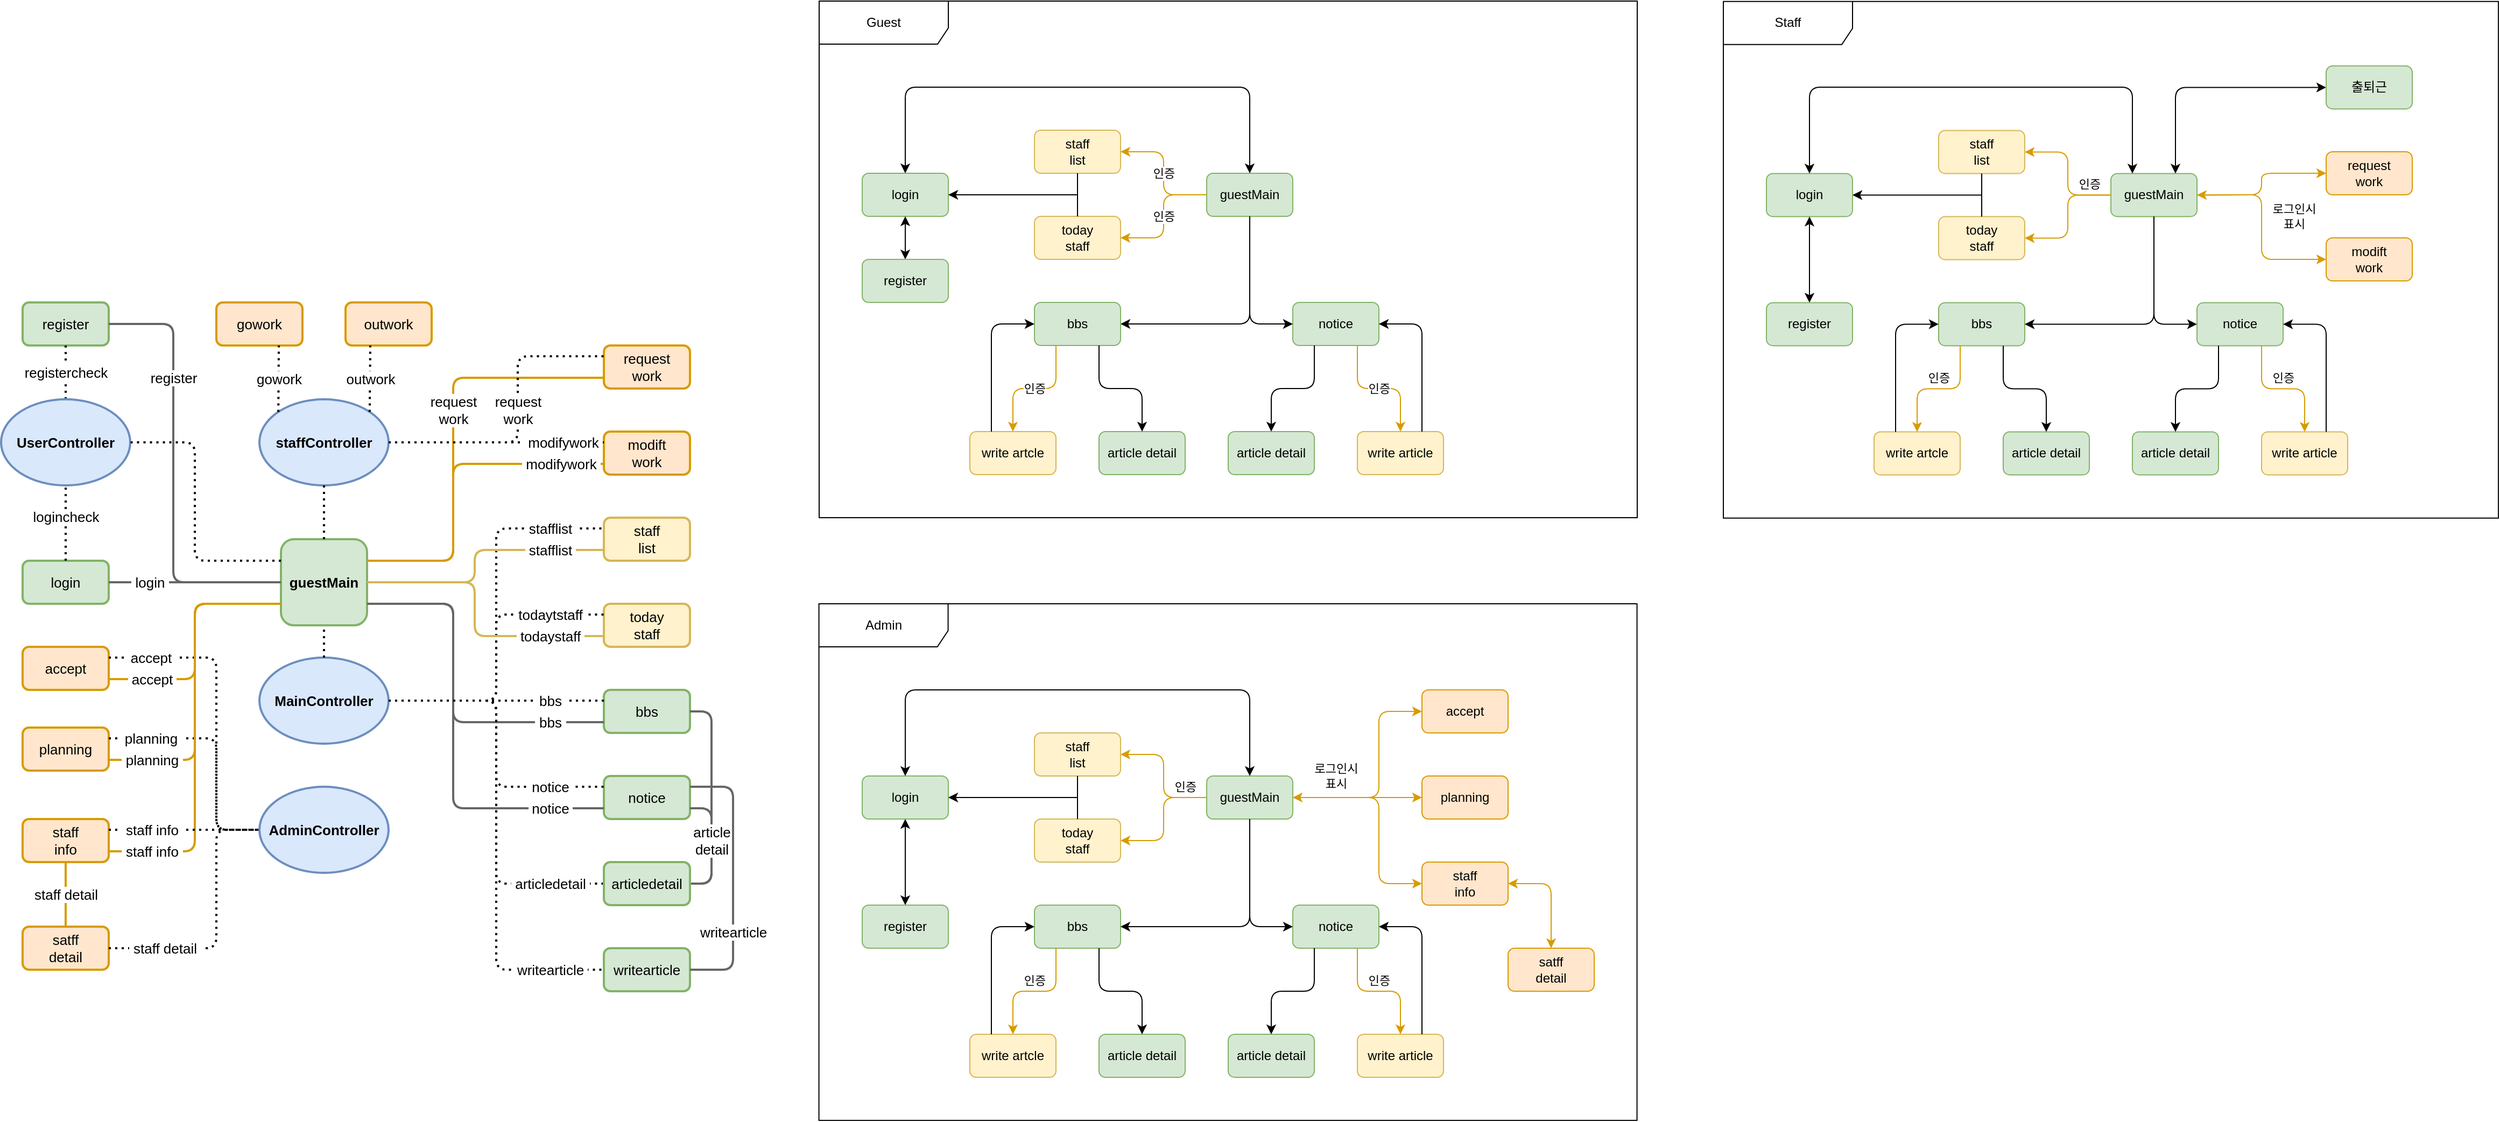 <mxfile version="11.0.4" type="device"><diagram name="Antpeople" id="c7558073-3199-34d8-9f00-42111426c3f3"><mxGraphModel dx="1928" dy="584" grid="1" gridSize="10" guides="1" tooltips="1" connect="1" arrows="1" fold="1" page="1" pageScale="1" pageWidth="826" pageHeight="1169" background="#ffffff" math="0" shadow="0"><root><mxCell id="0"/><mxCell id="1" parent="0"/><mxCell id="VFQ5UZWe9oH3V-UvIsWn-4" value="login" style="rounded=1;whiteSpace=wrap;html=1;fillColor=#d5e8d4;strokeColor=#82b366;" parent="1" vertex="1"><mxGeometry x="80" y="200" width="80" height="40" as="geometry"/></mxCell><mxCell id="VFQ5UZWe9oH3V-UvIsWn-6" value="staff&lt;br&gt;list" style="rounded=1;whiteSpace=wrap;html=1;fillColor=#fff2cc;strokeColor=#d6b656;" parent="1" vertex="1"><mxGeometry x="240" y="160" width="80" height="40" as="geometry"/></mxCell><mxCell id="VFQ5UZWe9oH3V-UvIsWn-7" value="today&lt;br&gt;staff" style="rounded=1;whiteSpace=wrap;html=1;fillColor=#fff2cc;strokeColor=#d6b656;" parent="1" vertex="1"><mxGeometry x="240" y="240" width="80" height="40" as="geometry"/></mxCell><mxCell id="VFQ5UZWe9oH3V-UvIsWn-9" value="" style="endArrow=classic;html=1;entryX=1;entryY=0.5;entryDx=0;entryDy=0;" parent="1" target="VFQ5UZWe9oH3V-UvIsWn-4" edge="1"><mxGeometry width="50" height="50" relative="1" as="geometry"><mxPoint x="280" y="220" as="sourcePoint"/><mxPoint x="-40" y="380" as="targetPoint"/></mxGeometry></mxCell><mxCell id="VFQ5UZWe9oH3V-UvIsWn-12" value="" style="endArrow=none;html=1;entryX=0.5;entryY=1;entryDx=0;entryDy=0;exitX=0.5;exitY=0;exitDx=0;exitDy=0;" parent="1" source="VFQ5UZWe9oH3V-UvIsWn-7" target="VFQ5UZWe9oH3V-UvIsWn-6" edge="1"><mxGeometry width="50" height="50" relative="1" as="geometry"><mxPoint x="-90" y="430" as="sourcePoint"/><mxPoint x="-40" y="380" as="targetPoint"/></mxGeometry></mxCell><mxCell id="VFQ5UZWe9oH3V-UvIsWn-13" value="guestMain" style="rounded=1;whiteSpace=wrap;html=1;fillColor=#d5e8d4;strokeColor=#82b366;" parent="1" vertex="1"><mxGeometry x="400" y="200" width="80" height="40" as="geometry"/></mxCell><mxCell id="VFQ5UZWe9oH3V-UvIsWn-14" value="" style="endArrow=classic;html=1;entryX=0.5;entryY=0;entryDx=0;entryDy=0;exitX=0.5;exitY=0;exitDx=0;exitDy=0;startArrow=classic;startFill=1;" parent="1" source="VFQ5UZWe9oH3V-UvIsWn-13" target="VFQ5UZWe9oH3V-UvIsWn-4" edge="1"><mxGeometry width="50" height="50" relative="1" as="geometry"><mxPoint x="-80" y="350" as="sourcePoint"/><mxPoint x="-30" y="300" as="targetPoint"/><Array as="points"><mxPoint x="440" y="120"/><mxPoint x="280" y="120"/><mxPoint x="120" y="120"/></Array></mxGeometry></mxCell><mxCell id="VFQ5UZWe9oH3V-UvIsWn-15" value="인증" style="endArrow=classic;html=1;entryX=1;entryY=0.5;entryDx=0;entryDy=0;exitX=0;exitY=0.5;exitDx=0;exitDy=0;fillColor=#ffe6cc;strokeColor=#d79b00;" parent="1" source="VFQ5UZWe9oH3V-UvIsWn-13" target="VFQ5UZWe9oH3V-UvIsWn-6" edge="1"><mxGeometry width="50" height="50" relative="1" as="geometry"><mxPoint x="-80" y="350" as="sourcePoint"/><mxPoint x="-30" y="300" as="targetPoint"/><Array as="points"><mxPoint x="360" y="220"/><mxPoint x="360" y="180"/></Array></mxGeometry></mxCell><mxCell id="VFQ5UZWe9oH3V-UvIsWn-16" value="인증" style="endArrow=classic;html=1;entryX=1;entryY=0.5;entryDx=0;entryDy=0;fillColor=#ffe6cc;strokeColor=#d79b00;" parent="1" target="VFQ5UZWe9oH3V-UvIsWn-7" edge="1"><mxGeometry width="50" height="50" relative="1" as="geometry"><mxPoint x="400" y="220" as="sourcePoint"/><mxPoint x="330" y="190" as="targetPoint"/><Array as="points"><mxPoint x="360" y="220"/><mxPoint x="360" y="260"/></Array></mxGeometry></mxCell><mxCell id="VFQ5UZWe9oH3V-UvIsWn-17" value="notice" style="rounded=1;whiteSpace=wrap;html=1;fillColor=#d5e8d4;strokeColor=#82b366;" parent="1" vertex="1"><mxGeometry x="480" y="320" width="80" height="40" as="geometry"/></mxCell><mxCell id="VFQ5UZWe9oH3V-UvIsWn-18" value="" style="endArrow=classic;html=1;exitX=0.5;exitY=1;exitDx=0;exitDy=0;entryX=1;entryY=0.5;entryDx=0;entryDy=0;" parent="1" source="VFQ5UZWe9oH3V-UvIsWn-13" target="VFQ5UZWe9oH3V-UvIsWn-20" edge="1"><mxGeometry width="50" height="50" relative="1" as="geometry"><mxPoint x="-80" y="430" as="sourcePoint"/><mxPoint x="-30" y="380" as="targetPoint"/><Array as="points"><mxPoint x="440" y="280"/><mxPoint x="440" y="340"/><mxPoint x="360" y="340"/></Array></mxGeometry></mxCell><mxCell id="VFQ5UZWe9oH3V-UvIsWn-20" value="bbs" style="rounded=1;whiteSpace=wrap;html=1;fillColor=#d5e8d4;strokeColor=#82b366;" parent="1" vertex="1"><mxGeometry x="240" y="320" width="80" height="40" as="geometry"/></mxCell><mxCell id="VFQ5UZWe9oH3V-UvIsWn-28" style="edgeStyle=orthogonalEdgeStyle;rounded=0;orthogonalLoop=1;jettySize=auto;html=1;entryX=0.5;entryY=1;entryDx=0;entryDy=0;startArrow=classic;startFill=1;endArrow=classic;endFill=1;" parent="1" source="VFQ5UZWe9oH3V-UvIsWn-24" target="VFQ5UZWe9oH3V-UvIsWn-4" edge="1"><mxGeometry relative="1" as="geometry"/></mxCell><mxCell id="VFQ5UZWe9oH3V-UvIsWn-24" value="register" style="rounded=1;whiteSpace=wrap;html=1;fillColor=#d5e8d4;strokeColor=#82b366;" parent="1" vertex="1"><mxGeometry x="80" y="280" width="80" height="40" as="geometry"/></mxCell><mxCell id="VFQ5UZWe9oH3V-UvIsWn-29" value="write artcle" style="rounded=1;whiteSpace=wrap;html=1;fillColor=#fff2cc;strokeColor=#d6b656;" parent="1" vertex="1"><mxGeometry x="180" y="440" width="80" height="40" as="geometry"/></mxCell><mxCell id="VFQ5UZWe9oH3V-UvIsWn-31" value="write article" style="rounded=1;whiteSpace=wrap;html=1;fillColor=#fff2cc;strokeColor=#d6b656;" parent="1" vertex="1"><mxGeometry x="540" y="440" width="80" height="40" as="geometry"/></mxCell><mxCell id="VFQ5UZWe9oH3V-UvIsWn-37" value="인증" style="endArrow=classic;html=1;entryX=0.5;entryY=0;entryDx=0;entryDy=0;exitX=0.25;exitY=1;exitDx=0;exitDy=0;fillColor=#ffe6cc;strokeColor=#d79b00;" parent="1" source="VFQ5UZWe9oH3V-UvIsWn-20" target="VFQ5UZWe9oH3V-UvIsWn-29" edge="1"><mxGeometry width="50" height="50" relative="1" as="geometry"><mxPoint x="-40" y="550" as="sourcePoint"/><mxPoint x="10" y="500" as="targetPoint"/><Array as="points"><mxPoint x="260" y="400"/><mxPoint x="220" y="400"/></Array></mxGeometry></mxCell><mxCell id="VFQ5UZWe9oH3V-UvIsWn-38" value="" style="endArrow=classic;html=1;entryX=0;entryY=0.5;entryDx=0;entryDy=0;exitX=0.25;exitY=0;exitDx=0;exitDy=0;" parent="1" source="VFQ5UZWe9oH3V-UvIsWn-29" target="VFQ5UZWe9oH3V-UvIsWn-20" edge="1"><mxGeometry width="50" height="50" relative="1" as="geometry"><mxPoint x="-40" y="550" as="sourcePoint"/><mxPoint x="10" y="500" as="targetPoint"/><Array as="points"><mxPoint x="200" y="340"/></Array></mxGeometry></mxCell><mxCell id="VFQ5UZWe9oH3V-UvIsWn-39" value="article detail" style="rounded=1;whiteSpace=wrap;html=1;fillColor=#d5e8d4;strokeColor=#82b366;" parent="1" vertex="1"><mxGeometry x="300" y="440" width="80" height="40" as="geometry"/></mxCell><mxCell id="VFQ5UZWe9oH3V-UvIsWn-41" value="" style="endArrow=classic;html=1;entryX=0.5;entryY=0;entryDx=0;entryDy=0;exitX=0.75;exitY=1;exitDx=0;exitDy=0;" parent="1" source="VFQ5UZWe9oH3V-UvIsWn-20" target="VFQ5UZWe9oH3V-UvIsWn-39" edge="1"><mxGeometry width="50" height="50" relative="1" as="geometry"><mxPoint x="-40" y="550" as="sourcePoint"/><mxPoint x="10" y="500" as="targetPoint"/><Array as="points"><mxPoint x="300" y="400"/><mxPoint x="340" y="400"/></Array></mxGeometry></mxCell><mxCell id="VFQ5UZWe9oH3V-UvIsWn-42" value="article detail" style="rounded=1;whiteSpace=wrap;html=1;fillColor=#d5e8d4;strokeColor=#82b366;" parent="1" vertex="1"><mxGeometry x="420" y="440" width="80" height="40" as="geometry"/></mxCell><mxCell id="VFQ5UZWe9oH3V-UvIsWn-44" value="인증" style="endArrow=classic;html=1;exitX=0.75;exitY=1;exitDx=0;exitDy=0;entryX=0.5;entryY=0;entryDx=0;entryDy=0;fillColor=#ffe6cc;strokeColor=#d79b00;" parent="1" source="VFQ5UZWe9oH3V-UvIsWn-17" target="VFQ5UZWe9oH3V-UvIsWn-31" edge="1"><mxGeometry width="50" height="50" relative="1" as="geometry"><mxPoint x="-40" y="550" as="sourcePoint"/><mxPoint x="550" y="420" as="targetPoint"/><Array as="points"><mxPoint x="540" y="400"/><mxPoint x="580" y="400"/></Array></mxGeometry></mxCell><mxCell id="VFQ5UZWe9oH3V-UvIsWn-46" value="" style="endArrow=classic;html=1;entryX=0.5;entryY=0;entryDx=0;entryDy=0;exitX=0.25;exitY=1;exitDx=0;exitDy=0;" parent="1" source="VFQ5UZWe9oH3V-UvIsWn-17" target="VFQ5UZWe9oH3V-UvIsWn-42" edge="1"><mxGeometry width="50" height="50" relative="1" as="geometry"><mxPoint x="-40" y="550" as="sourcePoint"/><mxPoint x="10" y="500" as="targetPoint"/><Array as="points"><mxPoint x="500" y="400"/><mxPoint x="460" y="400"/></Array></mxGeometry></mxCell><mxCell id="VFQ5UZWe9oH3V-UvIsWn-47" value="" style="endArrow=classic;html=1;exitX=0.75;exitY=0;exitDx=0;exitDy=0;entryX=1;entryY=0.5;entryDx=0;entryDy=0;" parent="1" source="VFQ5UZWe9oH3V-UvIsWn-31" target="VFQ5UZWe9oH3V-UvIsWn-17" edge="1"><mxGeometry width="50" height="50" relative="1" as="geometry"><mxPoint x="-40" y="550" as="sourcePoint"/><mxPoint x="10" y="500" as="targetPoint"/><Array as="points"><mxPoint x="600" y="340"/></Array></mxGeometry></mxCell><mxCell id="VFQ5UZWe9oH3V-UvIsWn-48" value="" style="endArrow=classic;html=1;entryX=0;entryY=0.5;entryDx=0;entryDy=0;exitX=0.5;exitY=1;exitDx=0;exitDy=0;" parent="1" source="VFQ5UZWe9oH3V-UvIsWn-13" target="VFQ5UZWe9oH3V-UvIsWn-17" edge="1"><mxGeometry width="50" height="50" relative="1" as="geometry"><mxPoint x="-40" y="550" as="sourcePoint"/><mxPoint x="10" y="500" as="targetPoint"/><Array as="points"><mxPoint x="440" y="340"/></Array></mxGeometry></mxCell><mxCell id="kHLUaDlAiAeanrZMYmFB-2" value="login" style="rounded=1;whiteSpace=wrap;html=1;fillColor=#d5e8d4;strokeColor=#82b366;" parent="1" vertex="1"><mxGeometry x="80" y="760" width="80" height="40" as="geometry"/></mxCell><mxCell id="kHLUaDlAiAeanrZMYmFB-3" value="staff&lt;br&gt;list" style="rounded=1;whiteSpace=wrap;html=1;fillColor=#fff2cc;strokeColor=#d6b656;" parent="1" vertex="1"><mxGeometry x="240" y="720" width="80" height="40" as="geometry"/></mxCell><mxCell id="kHLUaDlAiAeanrZMYmFB-4" value="today&lt;br&gt;staff" style="rounded=1;whiteSpace=wrap;html=1;fillColor=#fff2cc;strokeColor=#d6b656;" parent="1" vertex="1"><mxGeometry x="240" y="800" width="80" height="40" as="geometry"/></mxCell><mxCell id="kHLUaDlAiAeanrZMYmFB-5" value="" style="endArrow=classic;html=1;entryX=1;entryY=0.5;entryDx=0;entryDy=0;" parent="1" target="kHLUaDlAiAeanrZMYmFB-2" edge="1"><mxGeometry width="50" height="50" relative="1" as="geometry"><mxPoint x="280" y="780" as="sourcePoint"/><mxPoint x="-40" y="940" as="targetPoint"/></mxGeometry></mxCell><mxCell id="kHLUaDlAiAeanrZMYmFB-6" value="" style="endArrow=none;html=1;entryX=0.5;entryY=1;entryDx=0;entryDy=0;exitX=0.5;exitY=0;exitDx=0;exitDy=0;" parent="1" source="kHLUaDlAiAeanrZMYmFB-4" target="kHLUaDlAiAeanrZMYmFB-3" edge="1"><mxGeometry width="50" height="50" relative="1" as="geometry"><mxPoint x="-90" y="990" as="sourcePoint"/><mxPoint x="-40" y="940" as="targetPoint"/></mxGeometry></mxCell><mxCell id="kHLUaDlAiAeanrZMYmFB-7" value="guestMain" style="rounded=1;whiteSpace=wrap;html=1;fillColor=#d5e8d4;strokeColor=#82b366;" parent="1" vertex="1"><mxGeometry x="400" y="760" width="80" height="40" as="geometry"/></mxCell><mxCell id="kHLUaDlAiAeanrZMYmFB-8" value="" style="endArrow=classic;html=1;entryX=0.5;entryY=0;entryDx=0;entryDy=0;exitX=0.5;exitY=0;exitDx=0;exitDy=0;startArrow=classic;startFill=1;" parent="1" source="kHLUaDlAiAeanrZMYmFB-7" target="kHLUaDlAiAeanrZMYmFB-2" edge="1"><mxGeometry width="50" height="50" relative="1" as="geometry"><mxPoint x="-80" y="910" as="sourcePoint"/><mxPoint x="-30" y="860" as="targetPoint"/><Array as="points"><mxPoint x="440" y="680"/><mxPoint x="280" y="680"/><mxPoint x="120" y="680"/></Array></mxGeometry></mxCell><mxCell id="kHLUaDlAiAeanrZMYmFB-9" value="인증" style="endArrow=classic;html=1;entryX=1;entryY=0.5;entryDx=0;entryDy=0;exitX=0;exitY=0.5;exitDx=0;exitDy=0;fillColor=#ffe6cc;strokeColor=#d79b00;" parent="1" source="kHLUaDlAiAeanrZMYmFB-7" target="kHLUaDlAiAeanrZMYmFB-3" edge="1"><mxGeometry x="-0.167" y="-20" width="50" height="50" relative="1" as="geometry"><mxPoint x="-80" y="910" as="sourcePoint"/><mxPoint x="-30" y="860" as="targetPoint"/><Array as="points"><mxPoint x="360" y="780"/><mxPoint x="360" y="740"/></Array><mxPoint as="offset"/></mxGeometry></mxCell><mxCell id="kHLUaDlAiAeanrZMYmFB-10" value="" style="endArrow=classic;html=1;entryX=1;entryY=0.5;entryDx=0;entryDy=0;fillColor=#ffe6cc;strokeColor=#d79b00;" parent="1" target="kHLUaDlAiAeanrZMYmFB-4" edge="1"><mxGeometry width="50" height="50" relative="1" as="geometry"><mxPoint x="400" y="780" as="sourcePoint"/><mxPoint x="330" y="750" as="targetPoint"/><Array as="points"><mxPoint x="360" y="780"/><mxPoint x="360" y="820"/></Array></mxGeometry></mxCell><mxCell id="kHLUaDlAiAeanrZMYmFB-11" value="notice" style="rounded=1;whiteSpace=wrap;html=1;fillColor=#d5e8d4;strokeColor=#82b366;" parent="1" vertex="1"><mxGeometry x="480" y="880" width="80" height="40" as="geometry"/></mxCell><mxCell id="kHLUaDlAiAeanrZMYmFB-13" value="bbs" style="rounded=1;whiteSpace=wrap;html=1;fillColor=#d5e8d4;strokeColor=#82b366;" parent="1" vertex="1"><mxGeometry x="240" y="880" width="80" height="40" as="geometry"/></mxCell><mxCell id="kHLUaDlAiAeanrZMYmFB-14" style="edgeStyle=orthogonalEdgeStyle;rounded=0;orthogonalLoop=1;jettySize=auto;html=1;entryX=0.5;entryY=1;entryDx=0;entryDy=0;startArrow=classic;startFill=1;endArrow=classic;endFill=1;" parent="1" source="kHLUaDlAiAeanrZMYmFB-15" target="kHLUaDlAiAeanrZMYmFB-2" edge="1"><mxGeometry relative="1" as="geometry"/></mxCell><mxCell id="kHLUaDlAiAeanrZMYmFB-15" value="register" style="rounded=1;whiteSpace=wrap;html=1;fillColor=#d5e8d4;strokeColor=#82b366;" parent="1" vertex="1"><mxGeometry x="80" y="880" width="80" height="40" as="geometry"/></mxCell><mxCell id="kHLUaDlAiAeanrZMYmFB-16" value="write artcle" style="rounded=1;whiteSpace=wrap;html=1;fillColor=#fff2cc;strokeColor=#d6b656;" parent="1" vertex="1"><mxGeometry x="180" y="1000" width="80" height="40" as="geometry"/></mxCell><mxCell id="kHLUaDlAiAeanrZMYmFB-17" value="write article" style="rounded=1;whiteSpace=wrap;html=1;fillColor=#fff2cc;strokeColor=#d6b656;" parent="1" vertex="1"><mxGeometry x="540" y="1000" width="80" height="40" as="geometry"/></mxCell><mxCell id="kHLUaDlAiAeanrZMYmFB-18" value="인증" style="endArrow=classic;html=1;entryX=0.5;entryY=0;entryDx=0;entryDy=0;exitX=0.25;exitY=1;exitDx=0;exitDy=0;fillColor=#ffe6cc;strokeColor=#d79b00;" parent="1" source="kHLUaDlAiAeanrZMYmFB-13" target="kHLUaDlAiAeanrZMYmFB-16" edge="1"><mxGeometry y="-10" width="50" height="50" relative="1" as="geometry"><mxPoint x="-40" y="1110" as="sourcePoint"/><mxPoint x="10" y="1060" as="targetPoint"/><Array as="points"><mxPoint x="260" y="960"/><mxPoint x="220" y="960"/></Array><mxPoint as="offset"/></mxGeometry></mxCell><mxCell id="kHLUaDlAiAeanrZMYmFB-19" value="" style="endArrow=classic;html=1;entryX=0;entryY=0.5;entryDx=0;entryDy=0;exitX=0.25;exitY=0;exitDx=0;exitDy=0;" parent="1" source="kHLUaDlAiAeanrZMYmFB-16" target="kHLUaDlAiAeanrZMYmFB-13" edge="1"><mxGeometry width="50" height="50" relative="1" as="geometry"><mxPoint x="-40" y="1110" as="sourcePoint"/><mxPoint x="10" y="1060" as="targetPoint"/><Array as="points"><mxPoint x="200" y="900"/></Array></mxGeometry></mxCell><mxCell id="kHLUaDlAiAeanrZMYmFB-20" value="article detail" style="rounded=1;whiteSpace=wrap;html=1;fillColor=#d5e8d4;strokeColor=#82b366;" parent="1" vertex="1"><mxGeometry x="300" y="1000" width="80" height="40" as="geometry"/></mxCell><mxCell id="kHLUaDlAiAeanrZMYmFB-21" value="" style="endArrow=classic;html=1;entryX=0.5;entryY=0;entryDx=0;entryDy=0;exitX=0.75;exitY=1;exitDx=0;exitDy=0;" parent="1" source="kHLUaDlAiAeanrZMYmFB-13" target="kHLUaDlAiAeanrZMYmFB-20" edge="1"><mxGeometry width="50" height="50" relative="1" as="geometry"><mxPoint x="-40" y="1110" as="sourcePoint"/><mxPoint x="10" y="1060" as="targetPoint"/><Array as="points"><mxPoint x="300" y="960"/><mxPoint x="340" y="960"/></Array></mxGeometry></mxCell><mxCell id="kHLUaDlAiAeanrZMYmFB-22" value="article detail" style="rounded=1;whiteSpace=wrap;html=1;fillColor=#d5e8d4;strokeColor=#82b366;" parent="1" vertex="1"><mxGeometry x="420" y="1000" width="80" height="40" as="geometry"/></mxCell><mxCell id="kHLUaDlAiAeanrZMYmFB-23" value="인증" style="endArrow=classic;html=1;exitX=0.75;exitY=1;exitDx=0;exitDy=0;entryX=0.5;entryY=0;entryDx=0;entryDy=0;fillColor=#ffe6cc;strokeColor=#d79b00;" parent="1" source="kHLUaDlAiAeanrZMYmFB-11" target="kHLUaDlAiAeanrZMYmFB-17" edge="1"><mxGeometry y="10" width="50" height="50" relative="1" as="geometry"><mxPoint x="-40" y="1110" as="sourcePoint"/><mxPoint x="550" y="980" as="targetPoint"/><Array as="points"><mxPoint x="540" y="960"/><mxPoint x="580" y="960"/></Array><mxPoint as="offset"/></mxGeometry></mxCell><mxCell id="kHLUaDlAiAeanrZMYmFB-24" value="" style="endArrow=classic;html=1;entryX=0.5;entryY=0;entryDx=0;entryDy=0;exitX=0.25;exitY=1;exitDx=0;exitDy=0;" parent="1" source="kHLUaDlAiAeanrZMYmFB-11" target="kHLUaDlAiAeanrZMYmFB-22" edge="1"><mxGeometry width="50" height="50" relative="1" as="geometry"><mxPoint x="-40" y="1110" as="sourcePoint"/><mxPoint x="10" y="1060" as="targetPoint"/><Array as="points"><mxPoint x="500" y="960"/><mxPoint x="460" y="960"/></Array></mxGeometry></mxCell><mxCell id="kHLUaDlAiAeanrZMYmFB-25" value="" style="endArrow=classic;html=1;exitX=0.75;exitY=0;exitDx=0;exitDy=0;entryX=1;entryY=0.5;entryDx=0;entryDy=0;" parent="1" source="kHLUaDlAiAeanrZMYmFB-17" target="kHLUaDlAiAeanrZMYmFB-11" edge="1"><mxGeometry width="50" height="50" relative="1" as="geometry"><mxPoint x="-40" y="1110" as="sourcePoint"/><mxPoint x="10" y="1060" as="targetPoint"/><Array as="points"><mxPoint x="600" y="900"/></Array></mxGeometry></mxCell><mxCell id="kHLUaDlAiAeanrZMYmFB-26" value="" style="endArrow=classic;html=1;entryX=0;entryY=0.5;entryDx=0;entryDy=0;exitX=0.5;exitY=1;exitDx=0;exitDy=0;" parent="1" source="kHLUaDlAiAeanrZMYmFB-7" target="kHLUaDlAiAeanrZMYmFB-11" edge="1"><mxGeometry width="50" height="50" relative="1" as="geometry"><mxPoint x="-40" y="1110" as="sourcePoint"/><mxPoint x="10" y="1060" as="targetPoint"/><Array as="points"><mxPoint x="440" y="900"/></Array></mxGeometry></mxCell><mxCell id="kHLUaDlAiAeanrZMYmFB-27" value="staff&lt;br&gt;info" style="rounded=1;whiteSpace=wrap;html=1;fillColor=#ffe6cc;strokeColor=#d79b00;" parent="1" vertex="1"><mxGeometry x="600" y="840" width="80" height="40" as="geometry"/></mxCell><mxCell id="kHLUaDlAiAeanrZMYmFB-28" value="planning" style="rounded=1;whiteSpace=wrap;html=1;fillColor=#ffe6cc;strokeColor=#d79b00;" parent="1" vertex="1"><mxGeometry x="600" y="760" width="80" height="40" as="geometry"/></mxCell><mxCell id="kHLUaDlAiAeanrZMYmFB-29" value="accept" style="rounded=1;whiteSpace=wrap;html=1;fillColor=#ffe6cc;strokeColor=#d79b00;" parent="1" vertex="1"><mxGeometry x="600" y="680" width="80" height="40" as="geometry"/></mxCell><mxCell id="kHLUaDlAiAeanrZMYmFB-30" value="" style="endArrow=classic;html=1;exitX=1;exitY=0.5;exitDx=0;exitDy=0;entryX=0;entryY=0.5;entryDx=0;entryDy=0;fillColor=#ffe6cc;strokeColor=#d79b00;" parent="1" source="kHLUaDlAiAeanrZMYmFB-7" target="kHLUaDlAiAeanrZMYmFB-27" edge="1"><mxGeometry width="50" height="50" relative="1" as="geometry"><mxPoint x="80" y="1110" as="sourcePoint"/><mxPoint x="130" y="1060" as="targetPoint"/><Array as="points"><mxPoint x="560" y="780"/><mxPoint x="560" y="860"/></Array></mxGeometry></mxCell><mxCell id="kHLUaDlAiAeanrZMYmFB-31" value="" style="endArrow=classic;html=1;exitX=1;exitY=0.5;exitDx=0;exitDy=0;entryX=0;entryY=0.5;entryDx=0;entryDy=0;fillColor=#ffe6cc;strokeColor=#d79b00;startArrow=classic;startFill=1;" parent="1" source="kHLUaDlAiAeanrZMYmFB-7" target="kHLUaDlAiAeanrZMYmFB-28" edge="1"><mxGeometry width="50" height="50" relative="1" as="geometry"><mxPoint x="490" y="790" as="sourcePoint"/><mxPoint x="650" y="870" as="targetPoint"/></mxGeometry></mxCell><mxCell id="kHLUaDlAiAeanrZMYmFB-32" value="로그인시&lt;br&gt;표시&lt;br&gt;" style="endArrow=classic;html=1;exitX=1;exitY=0.5;exitDx=0;exitDy=0;entryX=0;entryY=0.5;entryDx=0;entryDy=0;fillColor=#ffe6cc;strokeColor=#d79b00;" parent="1" source="kHLUaDlAiAeanrZMYmFB-7" target="kHLUaDlAiAeanrZMYmFB-29" edge="1"><mxGeometry x="-0.001" y="40" width="50" height="50" relative="1" as="geometry"><mxPoint x="490" y="790" as="sourcePoint"/><mxPoint x="650" y="790" as="targetPoint"/><Array as="points"><mxPoint x="560" y="780"/><mxPoint x="560" y="700"/></Array><mxPoint as="offset"/></mxGeometry></mxCell><mxCell id="kHLUaDlAiAeanrZMYmFB-34" value="satff&lt;br&gt;detail" style="rounded=1;whiteSpace=wrap;html=1;fillColor=#ffe6cc;strokeColor=#d79b00;" parent="1" vertex="1"><mxGeometry x="680" y="920" width="80" height="40" as="geometry"/></mxCell><mxCell id="kHLUaDlAiAeanrZMYmFB-35" value="" style="endArrow=classic;html=1;entryX=0.5;entryY=0;entryDx=0;entryDy=0;exitX=1;exitY=0.5;exitDx=0;exitDy=0;fillColor=#ffe6cc;strokeColor=#d79b00;startArrow=classic;startFill=1;" parent="1" source="kHLUaDlAiAeanrZMYmFB-27" target="kHLUaDlAiAeanrZMYmFB-34" edge="1"><mxGeometry width="50" height="50" relative="1" as="geometry"><mxPoint x="80" y="1110" as="sourcePoint"/><mxPoint x="130" y="1060" as="targetPoint"/><Array as="points"><mxPoint x="720" y="860"/></Array></mxGeometry></mxCell><mxCell id="kHLUaDlAiAeanrZMYmFB-36" value="Guest" style="shape=umlFrame;whiteSpace=wrap;html=1;fillColor=none;width=120;height=40;" parent="1" vertex="1"><mxGeometry x="40" y="40" width="760" height="480" as="geometry"/></mxCell><mxCell id="kHLUaDlAiAeanrZMYmFB-39" value="" style="endArrow=classic;html=1;entryX=1;entryY=0.5;entryDx=0;entryDy=0;exitX=0.5;exitY=1;exitDx=0;exitDy=0;" parent="1" source="kHLUaDlAiAeanrZMYmFB-7" target="kHLUaDlAiAeanrZMYmFB-13" edge="1"><mxGeometry width="50" height="50" relative="1" as="geometry"><mxPoint x="-620" y="1110" as="sourcePoint"/><mxPoint x="-570" y="1060" as="targetPoint"/><Array as="points"><mxPoint x="440" y="900"/></Array></mxGeometry></mxCell><mxCell id="kHLUaDlAiAeanrZMYmFB-37" value="Admin" style="shape=umlFrame;whiteSpace=wrap;html=1;fillColor=none;width=120;height=40;" parent="1" vertex="1"><mxGeometry x="39.786" y="600" width="760" height="480" as="geometry"/></mxCell><mxCell id="kHLUaDlAiAeanrZMYmFB-43" value="login" style="rounded=1;whiteSpace=wrap;html=1;fillColor=#d5e8d4;strokeColor=#82b366;" parent="1" vertex="1"><mxGeometry x="920" y="200.214" width="80" height="40" as="geometry"/></mxCell><mxCell id="kHLUaDlAiAeanrZMYmFB-44" value="staff&lt;br&gt;list" style="rounded=1;whiteSpace=wrap;html=1;fillColor=#fff2cc;strokeColor=#d6b656;" parent="1" vertex="1"><mxGeometry x="1080" y="160.214" width="80" height="40" as="geometry"/></mxCell><mxCell id="kHLUaDlAiAeanrZMYmFB-45" value="today&lt;br&gt;staff" style="rounded=1;whiteSpace=wrap;html=1;fillColor=#fff2cc;strokeColor=#d6b656;" parent="1" vertex="1"><mxGeometry x="1080" y="240.214" width="80" height="40" as="geometry"/></mxCell><mxCell id="kHLUaDlAiAeanrZMYmFB-46" value="" style="endArrow=classic;html=1;entryX=1;entryY=0.5;entryDx=0;entryDy=0;" parent="1" target="kHLUaDlAiAeanrZMYmFB-43" edge="1"><mxGeometry width="50" height="50" relative="1" as="geometry"><mxPoint x="1120" y="220.214" as="sourcePoint"/><mxPoint x="800" y="380.214" as="targetPoint"/></mxGeometry></mxCell><mxCell id="kHLUaDlAiAeanrZMYmFB-47" value="" style="endArrow=none;html=1;entryX=0.5;entryY=1;entryDx=0;entryDy=0;exitX=0.5;exitY=0;exitDx=0;exitDy=0;" parent="1" source="kHLUaDlAiAeanrZMYmFB-45" target="kHLUaDlAiAeanrZMYmFB-44" edge="1"><mxGeometry width="50" height="50" relative="1" as="geometry"><mxPoint x="750" y="430.214" as="sourcePoint"/><mxPoint x="800" y="380.214" as="targetPoint"/></mxGeometry></mxCell><mxCell id="kHLUaDlAiAeanrZMYmFB-48" value="guestMain" style="rounded=1;whiteSpace=wrap;html=1;fillColor=#d5e8d4;strokeColor=#82b366;" parent="1" vertex="1"><mxGeometry x="1240" y="200.214" width="80" height="40" as="geometry"/></mxCell><mxCell id="kHLUaDlAiAeanrZMYmFB-49" value="" style="endArrow=classic;html=1;entryX=0.5;entryY=0;entryDx=0;entryDy=0;exitX=0.25;exitY=0;exitDx=0;exitDy=0;startArrow=classic;startFill=1;" parent="1" source="kHLUaDlAiAeanrZMYmFB-48" target="kHLUaDlAiAeanrZMYmFB-43" edge="1"><mxGeometry width="50" height="50" relative="1" as="geometry"><mxPoint x="760" y="350.214" as="sourcePoint"/><mxPoint x="810" y="300.214" as="targetPoint"/><Array as="points"><mxPoint x="1260" y="120"/><mxPoint x="960" y="120"/></Array></mxGeometry></mxCell><mxCell id="kHLUaDlAiAeanrZMYmFB-50" value="인증" style="endArrow=classic;html=1;entryX=1;entryY=0.5;entryDx=0;entryDy=0;exitX=0;exitY=0.5;exitDx=0;exitDy=0;fillColor=#ffe6cc;strokeColor=#d79b00;" parent="1" source="kHLUaDlAiAeanrZMYmFB-48" target="kHLUaDlAiAeanrZMYmFB-44" edge="1"><mxGeometry x="-0.167" y="-20" width="50" height="50" relative="1" as="geometry"><mxPoint x="760" y="350.214" as="sourcePoint"/><mxPoint x="810" y="300.214" as="targetPoint"/><Array as="points"><mxPoint x="1200" y="220.214"/><mxPoint x="1200" y="180.214"/></Array><mxPoint as="offset"/></mxGeometry></mxCell><mxCell id="kHLUaDlAiAeanrZMYmFB-51" value="" style="endArrow=classic;html=1;entryX=1;entryY=0.5;entryDx=0;entryDy=0;fillColor=#ffe6cc;strokeColor=#d79b00;" parent="1" target="kHLUaDlAiAeanrZMYmFB-45" edge="1"><mxGeometry width="50" height="50" relative="1" as="geometry"><mxPoint x="1240" y="220.214" as="sourcePoint"/><mxPoint x="1170" y="190.214" as="targetPoint"/><Array as="points"><mxPoint x="1200" y="220.214"/><mxPoint x="1200" y="260.214"/></Array></mxGeometry></mxCell><mxCell id="kHLUaDlAiAeanrZMYmFB-52" value="notice" style="rounded=1;whiteSpace=wrap;html=1;fillColor=#d5e8d4;strokeColor=#82b366;" parent="1" vertex="1"><mxGeometry x="1320" y="320.214" width="80" height="40" as="geometry"/></mxCell><mxCell id="kHLUaDlAiAeanrZMYmFB-53" value="bbs" style="rounded=1;whiteSpace=wrap;html=1;fillColor=#d5e8d4;strokeColor=#82b366;" parent="1" vertex="1"><mxGeometry x="1080" y="320.214" width="80" height="40" as="geometry"/></mxCell><mxCell id="kHLUaDlAiAeanrZMYmFB-54" style="edgeStyle=orthogonalEdgeStyle;rounded=0;orthogonalLoop=1;jettySize=auto;html=1;entryX=0.5;entryY=1;entryDx=0;entryDy=0;startArrow=classic;startFill=1;endArrow=classic;endFill=1;" parent="1" source="kHLUaDlAiAeanrZMYmFB-55" target="kHLUaDlAiAeanrZMYmFB-43" edge="1"><mxGeometry relative="1" as="geometry"/></mxCell><mxCell id="kHLUaDlAiAeanrZMYmFB-55" value="register" style="rounded=1;whiteSpace=wrap;html=1;fillColor=#d5e8d4;strokeColor=#82b366;" parent="1" vertex="1"><mxGeometry x="920" y="320.214" width="80" height="40" as="geometry"/></mxCell><mxCell id="kHLUaDlAiAeanrZMYmFB-56" value="write artcle" style="rounded=1;whiteSpace=wrap;html=1;fillColor=#fff2cc;strokeColor=#d6b656;" parent="1" vertex="1"><mxGeometry x="1020" y="440.214" width="80" height="40" as="geometry"/></mxCell><mxCell id="kHLUaDlAiAeanrZMYmFB-57" value="write article" style="rounded=1;whiteSpace=wrap;html=1;fillColor=#fff2cc;strokeColor=#d6b656;" parent="1" vertex="1"><mxGeometry x="1380" y="440.214" width="80" height="40" as="geometry"/></mxCell><mxCell id="kHLUaDlAiAeanrZMYmFB-58" value="인증" style="endArrow=classic;html=1;entryX=0.5;entryY=0;entryDx=0;entryDy=0;exitX=0.25;exitY=1;exitDx=0;exitDy=0;fillColor=#ffe6cc;strokeColor=#d79b00;" parent="1" source="kHLUaDlAiAeanrZMYmFB-53" target="kHLUaDlAiAeanrZMYmFB-56" edge="1"><mxGeometry y="-10" width="50" height="50" relative="1" as="geometry"><mxPoint x="800" y="550.214" as="sourcePoint"/><mxPoint x="850" y="500.214" as="targetPoint"/><Array as="points"><mxPoint x="1100" y="400.214"/><mxPoint x="1060" y="400.214"/></Array><mxPoint as="offset"/></mxGeometry></mxCell><mxCell id="kHLUaDlAiAeanrZMYmFB-59" value="" style="endArrow=classic;html=1;entryX=0;entryY=0.5;entryDx=0;entryDy=0;exitX=0.25;exitY=0;exitDx=0;exitDy=0;" parent="1" source="kHLUaDlAiAeanrZMYmFB-56" target="kHLUaDlAiAeanrZMYmFB-53" edge="1"><mxGeometry width="50" height="50" relative="1" as="geometry"><mxPoint x="800" y="550.214" as="sourcePoint"/><mxPoint x="850" y="500.214" as="targetPoint"/><Array as="points"><mxPoint x="1040" y="340.214"/></Array></mxGeometry></mxCell><mxCell id="kHLUaDlAiAeanrZMYmFB-60" value="article detail" style="rounded=1;whiteSpace=wrap;html=1;fillColor=#d5e8d4;strokeColor=#82b366;" parent="1" vertex="1"><mxGeometry x="1140" y="440.214" width="80" height="40" as="geometry"/></mxCell><mxCell id="kHLUaDlAiAeanrZMYmFB-61" value="" style="endArrow=classic;html=1;entryX=0.5;entryY=0;entryDx=0;entryDy=0;exitX=0.75;exitY=1;exitDx=0;exitDy=0;" parent="1" source="kHLUaDlAiAeanrZMYmFB-53" target="kHLUaDlAiAeanrZMYmFB-60" edge="1"><mxGeometry width="50" height="50" relative="1" as="geometry"><mxPoint x="800" y="550.214" as="sourcePoint"/><mxPoint x="850" y="500.214" as="targetPoint"/><Array as="points"><mxPoint x="1140" y="400.214"/><mxPoint x="1180" y="400.214"/></Array></mxGeometry></mxCell><mxCell id="kHLUaDlAiAeanrZMYmFB-62" value="article detail" style="rounded=1;whiteSpace=wrap;html=1;fillColor=#d5e8d4;strokeColor=#82b366;" parent="1" vertex="1"><mxGeometry x="1260" y="440.214" width="80" height="40" as="geometry"/></mxCell><mxCell id="kHLUaDlAiAeanrZMYmFB-63" value="인증" style="endArrow=classic;html=1;exitX=0.75;exitY=1;exitDx=0;exitDy=0;entryX=0.5;entryY=0;entryDx=0;entryDy=0;fillColor=#ffe6cc;strokeColor=#d79b00;" parent="1" source="kHLUaDlAiAeanrZMYmFB-52" target="kHLUaDlAiAeanrZMYmFB-57" edge="1"><mxGeometry y="10" width="50" height="50" relative="1" as="geometry"><mxPoint x="800" y="550.214" as="sourcePoint"/><mxPoint x="1390" y="420.214" as="targetPoint"/><Array as="points"><mxPoint x="1380" y="400.214"/><mxPoint x="1420" y="400.214"/></Array><mxPoint as="offset"/></mxGeometry></mxCell><mxCell id="kHLUaDlAiAeanrZMYmFB-64" value="" style="endArrow=classic;html=1;entryX=0.5;entryY=0;entryDx=0;entryDy=0;exitX=0.25;exitY=1;exitDx=0;exitDy=0;" parent="1" source="kHLUaDlAiAeanrZMYmFB-52" target="kHLUaDlAiAeanrZMYmFB-62" edge="1"><mxGeometry width="50" height="50" relative="1" as="geometry"><mxPoint x="800" y="550.214" as="sourcePoint"/><mxPoint x="850" y="500.214" as="targetPoint"/><Array as="points"><mxPoint x="1340" y="400.214"/><mxPoint x="1300" y="400.214"/></Array></mxGeometry></mxCell><mxCell id="kHLUaDlAiAeanrZMYmFB-65" value="" style="endArrow=classic;html=1;exitX=0.75;exitY=0;exitDx=0;exitDy=0;entryX=1;entryY=0.5;entryDx=0;entryDy=0;" parent="1" source="kHLUaDlAiAeanrZMYmFB-57" target="kHLUaDlAiAeanrZMYmFB-52" edge="1"><mxGeometry width="50" height="50" relative="1" as="geometry"><mxPoint x="800" y="550.214" as="sourcePoint"/><mxPoint x="850" y="500.214" as="targetPoint"/><Array as="points"><mxPoint x="1440" y="340.214"/></Array></mxGeometry></mxCell><mxCell id="kHLUaDlAiAeanrZMYmFB-66" value="" style="endArrow=classic;html=1;entryX=0;entryY=0.5;entryDx=0;entryDy=0;exitX=0.5;exitY=1;exitDx=0;exitDy=0;" parent="1" source="kHLUaDlAiAeanrZMYmFB-48" target="kHLUaDlAiAeanrZMYmFB-52" edge="1"><mxGeometry width="50" height="50" relative="1" as="geometry"><mxPoint x="800" y="550.214" as="sourcePoint"/><mxPoint x="850" y="500.214" as="targetPoint"/><Array as="points"><mxPoint x="1280" y="340.214"/></Array></mxGeometry></mxCell><mxCell id="kHLUaDlAiAeanrZMYmFB-75" value="" style="endArrow=classic;html=1;entryX=1;entryY=0.5;entryDx=0;entryDy=0;exitX=0.5;exitY=1;exitDx=0;exitDy=0;" parent="1" source="kHLUaDlAiAeanrZMYmFB-48" target="kHLUaDlAiAeanrZMYmFB-53" edge="1"><mxGeometry width="50" height="50" relative="1" as="geometry"><mxPoint x="220" y="550.214" as="sourcePoint"/><mxPoint x="270" y="500.214" as="targetPoint"/><Array as="points"><mxPoint x="1280" y="340.214"/></Array></mxGeometry></mxCell><mxCell id="kHLUaDlAiAeanrZMYmFB-76" value="request&lt;br&gt;work" style="rounded=1;whiteSpace=wrap;html=1;fillColor=#ffe6cc;strokeColor=#d79b00;" parent="1" vertex="1"><mxGeometry x="1440" y="180" width="80" height="40" as="geometry"/></mxCell><mxCell id="kHLUaDlAiAeanrZMYmFB-77" value="modift&lt;br&gt;work" style="rounded=1;whiteSpace=wrap;html=1;fillColor=#ffe6cc;strokeColor=#d79b00;" parent="1" vertex="1"><mxGeometry x="1440" y="260" width="80" height="40" as="geometry"/></mxCell><mxCell id="kHLUaDlAiAeanrZMYmFB-78" value="로그인시&lt;br&gt;표시" style="endArrow=classic;html=1;exitX=1;exitY=0.5;exitDx=0;exitDy=0;entryX=0;entryY=0.5;entryDx=0;entryDy=0;fillColor=#ffe6cc;strokeColor=#d79b00;" parent="1" source="kHLUaDlAiAeanrZMYmFB-48" target="kHLUaDlAiAeanrZMYmFB-76" edge="1"><mxGeometry x="-0.143" y="-36" width="50" height="50" relative="1" as="geometry"><mxPoint x="1100" y="600" as="sourcePoint"/><mxPoint x="1320" y="160" as="targetPoint"/><Array as="points"><mxPoint x="1380" y="220"/><mxPoint x="1380" y="200"/></Array><mxPoint x="-6" y="20" as="offset"/></mxGeometry></mxCell><mxCell id="kHLUaDlAiAeanrZMYmFB-80" value="" style="endArrow=classic;html=1;exitX=1;exitY=0.5;exitDx=0;exitDy=0;entryX=0;entryY=0.5;entryDx=0;entryDy=0;startArrow=classic;startFill=1;fillColor=#ffe6cc;strokeColor=#d79b00;" parent="1" source="kHLUaDlAiAeanrZMYmFB-48" target="kHLUaDlAiAeanrZMYmFB-77" edge="1"><mxGeometry width="50" height="50" relative="1" as="geometry"><mxPoint x="1330.118" y="230.412" as="sourcePoint"/><mxPoint x="1410.118" y="210.412" as="targetPoint"/><Array as="points"><mxPoint x="1380" y="220"/><mxPoint x="1380" y="280"/></Array></mxGeometry></mxCell><mxCell id="kHLUaDlAiAeanrZMYmFB-93" value="Staff" style="shape=umlFrame;whiteSpace=wrap;html=1;fillColor=none;width=120;height=40;" parent="1" vertex="1"><mxGeometry x="880" y="40.381" width="720" height="480" as="geometry"/></mxCell><mxCell id="yZudBtmzbmerY2h3fObn-1" style="edgeStyle=orthogonalEdgeStyle;rounded=1;orthogonalLoop=1;jettySize=auto;html=1;startArrow=classic;startFill=1;endArrow=classic;endFill=1;exitX=0.75;exitY=0;exitDx=0;exitDy=0;entryX=0;entryY=0.5;entryDx=0;entryDy=0;" parent="1" source="kHLUaDlAiAeanrZMYmFB-48" target="yZudBtmzbmerY2h3fObn-2" edge="1"><mxGeometry relative="1" as="geometry"><mxPoint x="1320" y="160.214" as="sourcePoint"/><mxPoint x="1330" y="150" as="targetPoint"/><Array as="points"><mxPoint x="1300" y="120"/></Array></mxGeometry></mxCell><mxCell id="yZudBtmzbmerY2h3fObn-2" value="출퇴근" style="rounded=1;whiteSpace=wrap;html=1;fillColor=#d5e8d4;strokeColor=#82b366;" parent="1" vertex="1"><mxGeometry x="1440" y="100.214" width="80" height="40" as="geometry"/></mxCell><mxCell id="a_1RvsetC4PtcQDAW9_A-1" value="staffController" style="ellipse;whiteSpace=wrap;html=1;fillColor=#dae8fc;strokeColor=#6c8ebf;strokeWidth=2;fontStyle=1;fontSize=13;" parent="1" vertex="1"><mxGeometry x="-480" y="410" width="120" height="80" as="geometry"/></mxCell><mxCell id="a_1RvsetC4PtcQDAW9_A-2" value="login" style="rounded=1;whiteSpace=wrap;html=1;fillColor=#d5e8d4;strokeColor=#82b366;strokeWidth=2;fontStyle=0;fontSize=13;" parent="1" vertex="1"><mxGeometry x="-700" y="560" width="80" height="40" as="geometry"/></mxCell><mxCell id="a_1RvsetC4PtcQDAW9_A-3" value="register" style="rounded=1;whiteSpace=wrap;html=1;fillColor=#d5e8d4;strokeColor=#82b366;strokeWidth=2;fontStyle=0;fontSize=13;" parent="1" vertex="1"><mxGeometry x="-700" y="320" width="80" height="40" as="geometry"/></mxCell><mxCell id="a_1RvsetC4PtcQDAW9_A-5" value="guestMain" style="rounded=1;whiteSpace=wrap;html=1;fillColor=#d5e8d4;strokeColor=#82b366;strokeWidth=2;fontStyle=1;fontSize=13;" parent="1" vertex="1"><mxGeometry x="-460" y="540" width="80" height="80" as="geometry"/></mxCell><mxCell id="a_1RvsetC4PtcQDAW9_A-6" value="staff&lt;br style=&quot;font-size: 13px;&quot;&gt;list" style="rounded=1;whiteSpace=wrap;html=1;fillColor=#fff2cc;strokeColor=#d6b656;strokeWidth=2;fontStyle=0;fontSize=13;" parent="1" vertex="1"><mxGeometry x="-160" y="520" width="80" height="40" as="geometry"/></mxCell><mxCell id="a_1RvsetC4PtcQDAW9_A-7" value="today&lt;br style=&quot;font-size: 13px;&quot;&gt;staff" style="rounded=1;whiteSpace=wrap;html=1;fillColor=#fff2cc;strokeColor=#d6b656;strokeWidth=2;fontStyle=0;fontSize=13;" parent="1" vertex="1"><mxGeometry x="-160" y="600" width="80" height="40" as="geometry"/></mxCell><mxCell id="a_1RvsetC4PtcQDAW9_A-8" value="bbs" style="rounded=1;whiteSpace=wrap;html=1;fillColor=#d5e8d4;strokeColor=#82b366;strokeWidth=2;fontStyle=0;fontSize=13;" parent="1" vertex="1"><mxGeometry x="-160" y="680" width="80" height="40" as="geometry"/></mxCell><mxCell id="a_1RvsetC4PtcQDAW9_A-9" value="notice" style="rounded=1;whiteSpace=wrap;html=1;fillColor=#d5e8d4;strokeColor=#82b366;strokeWidth=2;fontStyle=0;fontSize=13;" parent="1" vertex="1"><mxGeometry x="-160" y="760" width="80" height="40" as="geometry"/></mxCell><mxCell id="a_1RvsetC4PtcQDAW9_A-10" value="&amp;nbsp;stafflist&amp;nbsp;" style="endArrow=none;dashed=1;html=1;entryX=0;entryY=0.25;entryDx=0;entryDy=0;exitX=1;exitY=0.5;exitDx=0;exitDy=0;dashPattern=1 2;strokeWidth=2;fontStyle=0;fontSize=13;" parent="1" source="a_1RvsetC4PtcQDAW9_A-35" target="a_1RvsetC4PtcQDAW9_A-6" edge="1"><mxGeometry x="0.722" width="50" height="50" relative="1" as="geometry"><mxPoint x="-720" y="810" as="sourcePoint"/><mxPoint x="-670" y="760" as="targetPoint"/><Array as="points"><mxPoint x="-260" y="690"/><mxPoint x="-260" y="530"/></Array><mxPoint as="offset"/></mxGeometry></mxCell><mxCell id="a_1RvsetC4PtcQDAW9_A-11" value="" style="endArrow=none;dashed=1;html=1;entryX=0.5;entryY=1;entryDx=0;entryDy=0;exitX=0.5;exitY=0;exitDx=0;exitDy=0;dashPattern=1 2;strokeWidth=2;fontStyle=0;fontSize=13;" parent="1" source="a_1RvsetC4PtcQDAW9_A-5" target="a_1RvsetC4PtcQDAW9_A-1" edge="1"><mxGeometry width="50" height="50" relative="1" as="geometry"><mxPoint x="-720" y="810" as="sourcePoint"/><mxPoint x="-670" y="760" as="targetPoint"/></mxGeometry></mxCell><mxCell id="a_1RvsetC4PtcQDAW9_A-12" value="&amp;nbsp;todaytstaff&amp;nbsp;" style="endArrow=none;dashed=1;html=1;entryX=0;entryY=0.25;entryDx=0;entryDy=0;exitX=1;exitY=0.5;exitDx=0;exitDy=0;dashPattern=1 2;strokeWidth=2;fontStyle=0;fontSize=13;" parent="1" source="a_1RvsetC4PtcQDAW9_A-35" target="a_1RvsetC4PtcQDAW9_A-7" edge="1"><mxGeometry x="0.643" width="50" height="50" relative="1" as="geometry"><mxPoint x="-350" y="469.759" as="sourcePoint"/><mxPoint x="-150" y="360.103" as="targetPoint"/><Array as="points"><mxPoint x="-260" y="690"/><mxPoint x="-260" y="610"/></Array><mxPoint as="offset"/></mxGeometry></mxCell><mxCell id="a_1RvsetC4PtcQDAW9_A-13" value="&amp;nbsp;bbs&amp;nbsp;" style="endArrow=none;dashed=1;html=1;entryX=0;entryY=0.25;entryDx=0;entryDy=0;exitX=1;exitY=0.5;exitDx=0;exitDy=0;dashPattern=1 2;strokeWidth=2;fontStyle=0;fontSize=13;" parent="1" source="a_1RvsetC4PtcQDAW9_A-35" target="a_1RvsetC4PtcQDAW9_A-8" edge="1"><mxGeometry x="0.5" width="50" height="50" relative="1" as="geometry"><mxPoint x="-350" y="469.759" as="sourcePoint"/><mxPoint x="-150" y="480.103" as="targetPoint"/><Array as="points"/><mxPoint as="offset"/></mxGeometry></mxCell><mxCell id="a_1RvsetC4PtcQDAW9_A-14" value="&amp;nbsp;notice&amp;nbsp;" style="endArrow=none;dashed=1;html=1;entryX=0;entryY=0.25;entryDx=0;entryDy=0;exitX=1;exitY=0.5;exitDx=0;exitDy=0;dashPattern=1 2;strokeWidth=2;fontStyle=0;fontSize=13;" parent="1" source="a_1RvsetC4PtcQDAW9_A-35" target="a_1RvsetC4PtcQDAW9_A-9" edge="1"><mxGeometry x="0.643" width="50" height="50" relative="1" as="geometry"><mxPoint x="-350" y="469.759" as="sourcePoint"/><mxPoint x="-150" y="600.103" as="targetPoint"/><Array as="points"><mxPoint x="-260" y="690"/><mxPoint x="-260" y="770"/></Array><mxPoint as="offset"/></mxGeometry></mxCell><mxCell id="a_1RvsetC4PtcQDAW9_A-15" value="registercheck" style="endArrow=none;dashed=1;html=1;entryX=0.5;entryY=0;entryDx=0;entryDy=0;exitX=0.5;exitY=1;exitDx=0;exitDy=0;dashPattern=1 2;strokeWidth=2;fontStyle=0;fontSize=13;" parent="1" source="a_1RvsetC4PtcQDAW9_A-3" target="a_1RvsetC4PtcQDAW9_A-33" edge="1"><mxGeometry width="50" height="50" relative="1" as="geometry"><mxPoint x="-720" y="730" as="sourcePoint"/><mxPoint x="-670" y="680" as="targetPoint"/><Array as="points"/><mxPoint as="offset"/></mxGeometry></mxCell><mxCell id="a_1RvsetC4PtcQDAW9_A-16" value="logincheck" style="endArrow=none;dashed=1;html=1;exitX=0.5;exitY=0;exitDx=0;exitDy=0;entryX=0.5;entryY=1;entryDx=0;entryDy=0;dashPattern=1 2;strokeWidth=2;fontStyle=0;fontSize=13;" parent="1" source="a_1RvsetC4PtcQDAW9_A-2" target="a_1RvsetC4PtcQDAW9_A-33" edge="1"><mxGeometry x="0.167" width="50" height="50" relative="1" as="geometry"><mxPoint x="-720" y="730" as="sourcePoint"/><mxPoint x="-670" y="680" as="targetPoint"/><Array as="points"/><mxPoint as="offset"/></mxGeometry></mxCell><mxCell id="a_1RvsetC4PtcQDAW9_A-17" value="&amp;nbsp;login&amp;nbsp;" style="endArrow=none;html=1;exitX=1;exitY=0.5;exitDx=0;exitDy=0;rounded=1;strokeWidth=2;entryX=0;entryY=0.5;entryDx=0;entryDy=0;fontStyle=0;fontSize=13;jumpSize=6;fillColor=#f5f5f5;strokeColor=#666666;" parent="1" source="a_1RvsetC4PtcQDAW9_A-2" target="a_1RvsetC4PtcQDAW9_A-5" edge="1"><mxGeometry x="-0.529" width="50" height="50" relative="1" as="geometry"><mxPoint x="-750" y="525" as="sourcePoint"/><mxPoint x="-503" y="500" as="targetPoint"/><Array as="points"/><mxPoint as="offset"/></mxGeometry></mxCell><mxCell id="a_1RvsetC4PtcQDAW9_A-18" value="register" style="endArrow=none;html=1;exitX=1;exitY=0.5;exitDx=0;exitDy=0;entryX=0;entryY=0.5;entryDx=0;entryDy=0;rounded=1;strokeWidth=2;fontStyle=0;fontSize=13;jumpSize=6;fillColor=#f5f5f5;strokeColor=#666666;" parent="1" source="a_1RvsetC4PtcQDAW9_A-3" target="a_1RvsetC4PtcQDAW9_A-5" edge="1"><mxGeometry x="-0.451" width="50" height="50" relative="1" as="geometry"><mxPoint x="-760" y="730" as="sourcePoint"/><mxPoint x="-500" y="500" as="targetPoint"/><Array as="points"><mxPoint x="-560" y="340"/><mxPoint x="-560" y="580"/></Array><mxPoint as="offset"/></mxGeometry></mxCell><mxCell id="a_1RvsetC4PtcQDAW9_A-19" value="&amp;nbsp;todaystaff&amp;nbsp;" style="endArrow=none;html=1;strokeWidth=2;entryX=0;entryY=0.75;entryDx=0;entryDy=0;exitX=1;exitY=0.5;exitDx=0;exitDy=0;fillColor=#fff2cc;strokeColor=#d6b656;fontStyle=0;fontSize=13;" parent="1" source="a_1RvsetC4PtcQDAW9_A-5" target="a_1RvsetC4PtcQDAW9_A-7" edge="1"><mxGeometry x="0.63" width="50" height="50" relative="1" as="geometry"><mxPoint x="-320" y="660" as="sourcePoint"/><mxPoint x="-270" y="610" as="targetPoint"/><Array as="points"><mxPoint x="-280" y="580"/><mxPoint x="-280" y="630"/></Array><mxPoint as="offset"/></mxGeometry></mxCell><mxCell id="a_1RvsetC4PtcQDAW9_A-20" value="&amp;nbsp;notice&amp;nbsp;" style="endArrow=none;html=1;strokeWidth=2;exitX=1;exitY=0.75;exitDx=0;exitDy=0;entryX=0;entryY=0.75;entryDx=0;entryDy=0;fontStyle=0;fontSize=13;jumpSize=6;fillColor=#f5f5f5;strokeColor=#666666;" parent="1" source="a_1RvsetC4PtcQDAW9_A-5" target="a_1RvsetC4PtcQDAW9_A-9" edge="1"><mxGeometry x="0.756" width="50" height="50" relative="1" as="geometry"><mxPoint x="-320" y="660" as="sourcePoint"/><mxPoint x="-270" y="610" as="targetPoint"/><Array as="points"><mxPoint x="-300" y="600"/><mxPoint x="-300" y="790"/></Array><mxPoint as="offset"/></mxGeometry></mxCell><mxCell id="a_1RvsetC4PtcQDAW9_A-21" value="gowork" style="rounded=1;whiteSpace=wrap;html=1;fillColor=#ffe6cc;strokeColor=#d79b00;strokeWidth=2;fontStyle=0;fontSize=13;" parent="1" vertex="1"><mxGeometry x="-520" y="320" width="80" height="40" as="geometry"/></mxCell><mxCell id="a_1RvsetC4PtcQDAW9_A-22" value="outwork" style="rounded=1;whiteSpace=wrap;html=1;fillColor=#ffe6cc;strokeColor=#d79b00;strokeWidth=2;fontStyle=0;fontSize=13;" parent="1" vertex="1"><mxGeometry x="-400" y="320" width="80" height="40" as="geometry"/></mxCell><mxCell id="a_1RvsetC4PtcQDAW9_A-23" value="gowork" style="endArrow=none;dashed=1;html=1;strokeWidth=2;exitX=0;exitY=0;exitDx=0;exitDy=0;dashPattern=1 2;fontStyle=0;fontSize=13;" parent="1" source="a_1RvsetC4PtcQDAW9_A-1" edge="1"><mxGeometry width="50" height="50" relative="1" as="geometry"><mxPoint x="-460" y="380" as="sourcePoint"/><mxPoint x="-462" y="360" as="targetPoint"/></mxGeometry></mxCell><mxCell id="a_1RvsetC4PtcQDAW9_A-24" value="outwork" style="endArrow=none;dashed=1;html=1;strokeWidth=2;exitX=1;exitY=0;exitDx=0;exitDy=0;dashPattern=1 2;fontStyle=0;fontSize=13;" parent="1" source="a_1RvsetC4PtcQDAW9_A-1" edge="1"><mxGeometry width="50" height="50" relative="1" as="geometry"><mxPoint x="-450" y="390" as="sourcePoint"/><mxPoint x="-377" y="360" as="targetPoint"/><Array as="points"/></mxGeometry></mxCell><mxCell id="a_1RvsetC4PtcQDAW9_A-25" value="request&lt;br style=&quot;font-size: 13px;&quot;&gt;work" style="rounded=1;whiteSpace=wrap;html=1;fillColor=#ffe6cc;strokeColor=#d79b00;strokeWidth=2;fontStyle=0;fontSize=13;" parent="1" vertex="1"><mxGeometry x="-160" y="360" width="80" height="40" as="geometry"/></mxCell><mxCell id="a_1RvsetC4PtcQDAW9_A-26" value="modift&lt;br style=&quot;font-size: 13px;&quot;&gt;work" style="rounded=1;whiteSpace=wrap;html=1;fillColor=#ffe6cc;strokeColor=#d79b00;strokeWidth=2;fontStyle=0;fontSize=13;" parent="1" vertex="1"><mxGeometry x="-160" y="440" width="80" height="40" as="geometry"/></mxCell><mxCell id="a_1RvsetC4PtcQDAW9_A-27" value="request&lt;br&gt;work" style="endArrow=none;html=1;strokeWidth=2;exitX=1;exitY=0.25;exitDx=0;exitDy=0;entryX=0;entryY=0.75;entryDx=0;entryDy=0;fillColor=#ffe6cc;strokeColor=#d79b00;fontStyle=0;fontSize=13;" parent="1" source="a_1RvsetC4PtcQDAW9_A-5" target="a_1RvsetC4PtcQDAW9_A-25" edge="1"><mxGeometry x="0.128" width="50" height="50" relative="1" as="geometry"><mxPoint x="-290" y="314" as="sourcePoint"/><mxPoint x="-240" y="264" as="targetPoint"/><Array as="points"><mxPoint x="-300" y="560"/><mxPoint x="-300" y="390"/></Array><mxPoint as="offset"/></mxGeometry></mxCell><mxCell id="a_1RvsetC4PtcQDAW9_A-28" value="&amp;nbsp;modifywork&amp;nbsp;" style="endArrow=none;dashed=1;html=1;strokeWidth=2;entryX=0;entryY=0.25;entryDx=0;entryDy=0;exitX=1;exitY=0.5;exitDx=0;exitDy=0;dashPattern=1 2;fontStyle=0;fontSize=13;" parent="1" source="a_1RvsetC4PtcQDAW9_A-1" target="a_1RvsetC4PtcQDAW9_A-26" edge="1"><mxGeometry x="0.619" width="50" height="50" relative="1" as="geometry"><mxPoint x="-290" y="384" as="sourcePoint"/><mxPoint x="-240" y="334" as="targetPoint"/><Array as="points"><mxPoint x="-240" y="450"/></Array><mxPoint as="offset"/></mxGeometry></mxCell><mxCell id="a_1RvsetC4PtcQDAW9_A-29" value="&amp;nbsp;modifywork&amp;nbsp;" style="endArrow=none;html=1;strokeWidth=2;exitX=1;exitY=0.25;exitDx=0;exitDy=0;entryX=0;entryY=0.75;entryDx=0;entryDy=0;fillColor=#ffe6cc;strokeColor=#d79b00;fontStyle=0;fontSize=13;" parent="1" source="a_1RvsetC4PtcQDAW9_A-5" target="a_1RvsetC4PtcQDAW9_A-26" edge="1"><mxGeometry x="0.742" width="50" height="50" relative="1" as="geometry"><mxPoint x="-280" y="324" as="sourcePoint"/><mxPoint x="-230" y="274" as="targetPoint"/><Array as="points"><mxPoint x="-300" y="560"/><mxPoint x="-300" y="470"/></Array><mxPoint as="offset"/></mxGeometry></mxCell><mxCell id="a_1RvsetC4PtcQDAW9_A-30" value="request&lt;br&gt;work" style="endArrow=none;dashed=1;html=1;strokeWidth=2;entryX=0;entryY=0.25;entryDx=0;entryDy=0;exitX=1;exitY=0.5;exitDx=0;exitDy=0;dashPattern=1 2;fontStyle=0;fontSize=13;" parent="1" source="a_1RvsetC4PtcQDAW9_A-1" target="a_1RvsetC4PtcQDAW9_A-25" edge="1"><mxGeometry x="-0.143" y="30" width="50" height="50" relative="1" as="geometry"><mxPoint x="-280" y="394" as="sourcePoint"/><mxPoint x="-230" y="344" as="targetPoint"/><Array as="points"><mxPoint x="-240" y="450"/><mxPoint x="-240" y="370"/></Array><mxPoint x="30" y="-30" as="offset"/></mxGeometry></mxCell><mxCell id="a_1RvsetC4PtcQDAW9_A-31" value="&amp;nbsp;stafflist&amp;nbsp;" style="endArrow=none;html=1;strokeWidth=2;entryX=0;entryY=0.75;entryDx=0;entryDy=0;exitX=1;exitY=0.5;exitDx=0;exitDy=0;fillColor=#fff2cc;strokeColor=#d6b656;fontStyle=0;fontSize=13;" parent="1" source="a_1RvsetC4PtcQDAW9_A-5" target="a_1RvsetC4PtcQDAW9_A-6" edge="1"><mxGeometry x="0.6" width="50" height="50" relative="1" as="geometry"><mxPoint x="-380" y="580" as="sourcePoint"/><mxPoint x="-160" y="490" as="targetPoint"/><Array as="points"><mxPoint x="-280" y="580"/><mxPoint x="-280" y="550"/></Array><mxPoint as="offset"/></mxGeometry></mxCell><mxCell id="a_1RvsetC4PtcQDAW9_A-32" value="&amp;nbsp;bbs&amp;nbsp;" style="endArrow=none;html=1;strokeWidth=2;entryX=0;entryY=0.75;entryDx=0;entryDy=0;exitX=1;exitY=0.75;exitDx=0;exitDy=0;fontStyle=0;fontSize=13;jumpSize=6;fillColor=#f5f5f5;strokeColor=#666666;" parent="1" source="a_1RvsetC4PtcQDAW9_A-5" target="a_1RvsetC4PtcQDAW9_A-8" edge="1"><mxGeometry x="0.697" width="50" height="50" relative="1" as="geometry"><mxPoint x="-380" y="580" as="sourcePoint"/><mxPoint x="-160" y="650" as="targetPoint"/><Array as="points"><mxPoint x="-300" y="600"/><mxPoint x="-300" y="710"/></Array><mxPoint as="offset"/></mxGeometry></mxCell><mxCell id="a_1RvsetC4PtcQDAW9_A-33" value="UserController" style="ellipse;whiteSpace=wrap;html=1;fillColor=#dae8fc;strokeColor=#6c8ebf;strokeWidth=2;fontStyle=1;fontSize=13;" parent="1" vertex="1"><mxGeometry x="-720" y="410" width="120" height="80" as="geometry"/></mxCell><mxCell id="a_1RvsetC4PtcQDAW9_A-34" value="" style="endArrow=none;dashed=1;html=1;entryX=1;entryY=0.5;entryDx=0;entryDy=0;exitX=0;exitY=0.25;exitDx=0;exitDy=0;dashPattern=1 2;strokeWidth=2;fontStyle=0;fontSize=13;" parent="1" source="a_1RvsetC4PtcQDAW9_A-5" target="a_1RvsetC4PtcQDAW9_A-33" edge="1"><mxGeometry width="50" height="50" relative="1" as="geometry"><mxPoint x="-500" y="480" as="sourcePoint"/><mxPoint x="-450" y="430" as="targetPoint"/><Array as="points"><mxPoint x="-540" y="560"/><mxPoint x="-540" y="450"/></Array></mxGeometry></mxCell><mxCell id="a_1RvsetC4PtcQDAW9_A-35" value="MainController" style="ellipse;whiteSpace=wrap;html=1;fillColor=#dae8fc;strokeColor=#6c8ebf;strokeWidth=2;fontStyle=1;fontSize=13;" parent="1" vertex="1"><mxGeometry x="-480" y="650" width="120" height="80" as="geometry"/></mxCell><mxCell id="a_1RvsetC4PtcQDAW9_A-36" value="" style="endArrow=none;dashed=1;html=1;strokeWidth=2;entryX=0.5;entryY=1;entryDx=0;entryDy=0;exitX=0.5;exitY=0;exitDx=0;exitDy=0;dashPattern=1 2;fontStyle=0;fontSize=13;" parent="1" source="a_1RvsetC4PtcQDAW9_A-35" target="a_1RvsetC4PtcQDAW9_A-5" edge="1"><mxGeometry width="50" height="50" relative="1" as="geometry"><mxPoint x="-750" y="870" as="sourcePoint"/><mxPoint x="-700" y="820" as="targetPoint"/></mxGeometry></mxCell><mxCell id="a_1RvsetC4PtcQDAW9_A-37" value="staff&lt;br style=&quot;font-size: 13px;&quot;&gt;info" style="rounded=1;whiteSpace=wrap;html=1;fillColor=#ffe6cc;strokeColor=#d79b00;strokeWidth=2;fontStyle=0;fontSize=13;" parent="1" vertex="1"><mxGeometry x="-700" y="800" width="80" height="40" as="geometry"/></mxCell><mxCell id="a_1RvsetC4PtcQDAW9_A-38" value="planning" style="rounded=1;whiteSpace=wrap;html=1;fillColor=#ffe6cc;strokeColor=#d79b00;strokeWidth=2;fontStyle=0;fontSize=13;" parent="1" vertex="1"><mxGeometry x="-700" y="715" width="80" height="40" as="geometry"/></mxCell><mxCell id="a_1RvsetC4PtcQDAW9_A-39" value="accept" style="rounded=1;whiteSpace=wrap;html=1;fillColor=#ffe6cc;strokeColor=#d79b00;strokeWidth=2;fontStyle=0;fontSize=13;" parent="1" vertex="1"><mxGeometry x="-700" y="640" width="80" height="40" as="geometry"/></mxCell><mxCell id="a_1RvsetC4PtcQDAW9_A-40" value="satff&lt;br style=&quot;font-size: 13px;&quot;&gt;detail" style="rounded=1;whiteSpace=wrap;html=1;fillColor=#ffe6cc;strokeColor=#d79b00;strokeWidth=2;fontStyle=0;fontSize=13;" parent="1" vertex="1"><mxGeometry x="-700" y="900" width="80" height="40" as="geometry"/></mxCell><mxCell id="a_1RvsetC4PtcQDAW9_A-41" value="&amp;nbsp;accept&amp;nbsp;" style="endArrow=none;html=1;strokeWidth=2;entryX=0;entryY=0.75;entryDx=0;entryDy=0;exitX=1;exitY=0.75;exitDx=0;exitDy=0;fillColor=#ffe6cc;strokeColor=#d79b00;fontStyle=0;fontSize=13;" parent="1" source="a_1RvsetC4PtcQDAW9_A-39" target="a_1RvsetC4PtcQDAW9_A-5" edge="1"><mxGeometry x="-0.652" width="50" height="50" relative="1" as="geometry"><mxPoint x="-580" y="790" as="sourcePoint"/><mxPoint x="-530" y="740" as="targetPoint"/><Array as="points"><mxPoint x="-540" y="670"/><mxPoint x="-540" y="600"/></Array><mxPoint as="offset"/></mxGeometry></mxCell><mxCell id="a_1RvsetC4PtcQDAW9_A-42" value="&amp;nbsp;planning&amp;nbsp;" style="endArrow=none;dashed=1;html=1;strokeWidth=2;entryX=0;entryY=0.5;entryDx=0;entryDy=0;exitX=1;exitY=0.25;exitDx=0;exitDy=0;dashPattern=1 2;fontStyle=0;fontSize=13;" parent="1" source="a_1RvsetC4PtcQDAW9_A-38" target="a_1RvsetC4PtcQDAW9_A-49" edge="1"><mxGeometry x="-0.66" width="50" height="50" relative="1" as="geometry"><mxPoint x="-580" y="840" as="sourcePoint"/><mxPoint x="-530" y="790" as="targetPoint"/><Array as="points"><mxPoint x="-520" y="725"/><mxPoint x="-520" y="810"/></Array><mxPoint as="offset"/></mxGeometry></mxCell><mxCell id="a_1RvsetC4PtcQDAW9_A-43" value="&amp;nbsp;planning&amp;nbsp;" style="endArrow=none;html=1;strokeWidth=2;entryX=0;entryY=0.75;entryDx=0;entryDy=0;exitX=1;exitY=0.75;exitDx=0;exitDy=0;fillColor=#ffe6cc;strokeColor=#d79b00;fontStyle=0;fontSize=13;" parent="1" source="a_1RvsetC4PtcQDAW9_A-38" target="a_1RvsetC4PtcQDAW9_A-5" edge="1"><mxGeometry x="-0.738" width="50" height="50" relative="1" as="geometry"><mxPoint x="-570" y="800" as="sourcePoint"/><mxPoint x="-520" y="750" as="targetPoint"/><Array as="points"><mxPoint x="-540" y="745"/><mxPoint x="-540" y="600"/></Array><mxPoint as="offset"/></mxGeometry></mxCell><mxCell id="a_1RvsetC4PtcQDAW9_A-44" value="&amp;nbsp;accept&amp;nbsp;" style="endArrow=none;dashed=1;html=1;strokeWidth=2;exitX=1;exitY=0.25;exitDx=0;exitDy=0;entryX=0;entryY=0.5;entryDx=0;entryDy=0;dashPattern=1 2;fontStyle=0;fontSize=13;" parent="1" source="a_1RvsetC4PtcQDAW9_A-39" target="a_1RvsetC4PtcQDAW9_A-49" edge="1"><mxGeometry x="-0.742" width="50" height="50" relative="1" as="geometry"><mxPoint x="-570" y="850" as="sourcePoint"/><mxPoint x="-520" y="800" as="targetPoint"/><Array as="points"><mxPoint x="-520" y="650"/><mxPoint x="-520" y="810"/></Array><mxPoint as="offset"/></mxGeometry></mxCell><mxCell id="a_1RvsetC4PtcQDAW9_A-45" value="&amp;nbsp;staff info&amp;nbsp;" style="endArrow=none;html=1;strokeWidth=2;entryX=0;entryY=0.75;entryDx=0;entryDy=0;exitX=1;exitY=0.75;exitDx=0;exitDy=0;fillColor=#ffe6cc;strokeColor=#d79b00;fontStyle=0;fontSize=13;" parent="1" source="a_1RvsetC4PtcQDAW9_A-37" target="a_1RvsetC4PtcQDAW9_A-5" edge="1"><mxGeometry x="-0.795" width="50" height="50" relative="1" as="geometry"><mxPoint x="-560" y="810" as="sourcePoint"/><mxPoint x="-510" y="760" as="targetPoint"/><Array as="points"><mxPoint x="-540" y="830"/><mxPoint x="-540" y="600"/></Array><mxPoint as="offset"/></mxGeometry></mxCell><mxCell id="a_1RvsetC4PtcQDAW9_A-46" value="&amp;nbsp;staff info&amp;nbsp;" style="endArrow=none;dashed=1;html=1;strokeWidth=2;entryX=0;entryY=0.5;entryDx=0;entryDy=0;exitX=1;exitY=0.25;exitDx=0;exitDy=0;dashPattern=1 2;fontStyle=0;fontSize=13;" parent="1" source="a_1RvsetC4PtcQDAW9_A-37" target="a_1RvsetC4PtcQDAW9_A-49" edge="1"><mxGeometry x="0.429" y="-60" width="50" height="50" relative="1" as="geometry"><mxPoint x="-560" y="860" as="sourcePoint"/><mxPoint x="-510" y="810" as="targetPoint"/><Array as="points"><mxPoint x="-520" y="810"/></Array><mxPoint x="-60" y="-60" as="offset"/></mxGeometry></mxCell><mxCell id="a_1RvsetC4PtcQDAW9_A-47" value="staff detail" style="endArrow=none;html=1;strokeWidth=2;exitX=0.5;exitY=1;exitDx=0;exitDy=0;fillColor=#ffe6cc;strokeColor=#d79b00;entryX=0.5;entryY=0;entryDx=0;entryDy=0;fontStyle=0;fontSize=13;" parent="1" source="a_1RvsetC4PtcQDAW9_A-37" target="a_1RvsetC4PtcQDAW9_A-40" edge="1"><mxGeometry width="50" height="50" relative="1" as="geometry"><mxPoint x="-550" y="820" as="sourcePoint"/><mxPoint x="-590" y="880" as="targetPoint"/><Array as="points"><mxPoint x="-660" y="860"/></Array><mxPoint as="offset"/></mxGeometry></mxCell><mxCell id="a_1RvsetC4PtcQDAW9_A-48" value="&amp;nbsp;staff detail&amp;nbsp;" style="endArrow=none;dashed=1;html=1;strokeWidth=2;exitX=1;exitY=0.5;exitDx=0;exitDy=0;entryX=0;entryY=0.5;entryDx=0;entryDy=0;dashPattern=1 2;fontStyle=0;fontSize=13;" parent="1" source="a_1RvsetC4PtcQDAW9_A-40" target="a_1RvsetC4PtcQDAW9_A-49" edge="1"><mxGeometry x="-0.583" width="50" height="50" relative="1" as="geometry"><mxPoint x="-550" y="870" as="sourcePoint"/><mxPoint x="-480" y="760" as="targetPoint"/><Array as="points"><mxPoint x="-520" y="920"/><mxPoint x="-520" y="810"/></Array><mxPoint as="offset"/></mxGeometry></mxCell><mxCell id="a_1RvsetC4PtcQDAW9_A-49" value="AdminController" style="ellipse;whiteSpace=wrap;html=1;fillColor=#dae8fc;strokeColor=#6c8ebf;strokeWidth=2;fontStyle=1;fontSize=13;" parent="1" vertex="1"><mxGeometry x="-480" y="770" width="120" height="80" as="geometry"/></mxCell><mxCell id="lQ2ltXr9PRCqVywLXfoR-3" value="&amp;nbsp;articledetail&amp;nbsp;" style="endArrow=none;dashed=1;html=1;entryX=0;entryY=0.5;entryDx=0;entryDy=0;exitX=1;exitY=0.5;exitDx=0;exitDy=0;dashPattern=1 2;strokeWidth=2;fontStyle=0;fontSize=13;" edge="1" parent="1" source="a_1RvsetC4PtcQDAW9_A-35"><mxGeometry x="0.73" width="50" height="50" relative="1" as="geometry"><mxPoint x="-360" y="790" as="sourcePoint"/><mxPoint x="-160" y="860" as="targetPoint"/><Array as="points"><mxPoint x="-260" y="690"/><mxPoint x="-260" y="860"/></Array><mxPoint as="offset"/></mxGeometry></mxCell><mxCell id="lQ2ltXr9PRCqVywLXfoR-4" value="article&lt;br&gt;detail" style="endArrow=none;html=1;strokeWidth=2;exitX=1;exitY=0.5;exitDx=0;exitDy=0;entryX=1;entryY=0.5;entryDx=0;entryDy=0;fontStyle=0;fontSize=13;jumpSize=6;fillColor=#f5f5f5;strokeColor=#666666;" edge="1" parent="1" source="a_1RvsetC4PtcQDAW9_A-8"><mxGeometry x="0.4" width="50" height="50" relative="1" as="geometry"><mxPoint x="-160" y="685" as="sourcePoint"/><mxPoint x="-80" y="860" as="targetPoint"/><Array as="points"><mxPoint x="-60" y="700"/><mxPoint x="-60" y="860"/></Array><mxPoint as="offset"/></mxGeometry></mxCell><mxCell id="lQ2ltXr9PRCqVywLXfoR-7" value="article&lt;br&gt;detail" style="endArrow=none;html=1;strokeWidth=2;exitX=1;exitY=0.75;exitDx=0;exitDy=0;entryX=1;entryY=0.5;entryDx=0;entryDy=0;fontStyle=0;fontSize=13;jumpSize=6;fillColor=#f5f5f5;strokeColor=#666666;" edge="1" parent="1" source="a_1RvsetC4PtcQDAW9_A-9"><mxGeometry x="-0.091" width="50" height="50" relative="1" as="geometry"><mxPoint x="-30" y="735" as="sourcePoint"/><mxPoint x="-80" y="860" as="targetPoint"/><Array as="points"><mxPoint x="-60" y="790"/><mxPoint x="-60" y="860"/></Array><mxPoint as="offset"/></mxGeometry></mxCell><mxCell id="lQ2ltXr9PRCqVywLXfoR-8" value="writearticle" style="rounded=1;whiteSpace=wrap;html=1;fillColor=#d5e8d4;strokeColor=#82b366;strokeWidth=2;fontStyle=0;fontSize=13;" vertex="1" parent="1"><mxGeometry x="-160" y="920" width="80" height="40" as="geometry"/></mxCell><mxCell id="lQ2ltXr9PRCqVywLXfoR-9" value="articledetail" style="rounded=1;whiteSpace=wrap;html=1;fillColor=#d5e8d4;strokeColor=#82b366;strokeWidth=2;fontStyle=0;fontSize=13;" vertex="1" parent="1"><mxGeometry x="-160" y="840" width="80" height="40" as="geometry"/></mxCell><mxCell id="lQ2ltXr9PRCqVywLXfoR-10" value="writearticle" style="endArrow=none;html=1;strokeWidth=2;entryX=1;entryY=0.5;entryDx=0;entryDy=0;exitX=1;exitY=0.25;exitDx=0;exitDy=0;fontStyle=0;fontSize=13;jumpSize=6;fillColor=#f5f5f5;strokeColor=#666666;" edge="1" parent="1" source="a_1RvsetC4PtcQDAW9_A-9"><mxGeometry x="0.4" width="50" height="50" relative="1" as="geometry"><mxPoint x="-80" y="770" as="sourcePoint"/><mxPoint x="-80" y="940" as="targetPoint"/><Array as="points"><mxPoint x="-40" y="770"/><mxPoint x="-40" y="940"/></Array><mxPoint as="offset"/></mxGeometry></mxCell><mxCell id="lQ2ltXr9PRCqVywLXfoR-11" value="&amp;nbsp;writearticle&amp;nbsp;" style="endArrow=none;dashed=1;html=1;entryX=0;entryY=0.5;entryDx=0;entryDy=0;exitX=1;exitY=0.5;exitDx=0;exitDy=0;dashPattern=1 2;strokeWidth=2;fontStyle=0;fontSize=13;" edge="1" parent="1" source="a_1RvsetC4PtcQDAW9_A-35" target="lQ2ltXr9PRCqVywLXfoR-8"><mxGeometry x="0.778" width="50" height="50" relative="1" as="geometry"><mxPoint x="-350" y="700" as="sourcePoint"/><mxPoint x="-150" y="870" as="targetPoint"/><Array as="points"><mxPoint x="-260" y="690"/><mxPoint x="-260" y="940"/></Array><mxPoint as="offset"/></mxGeometry></mxCell></root></mxGraphModel></diagram></mxfile>